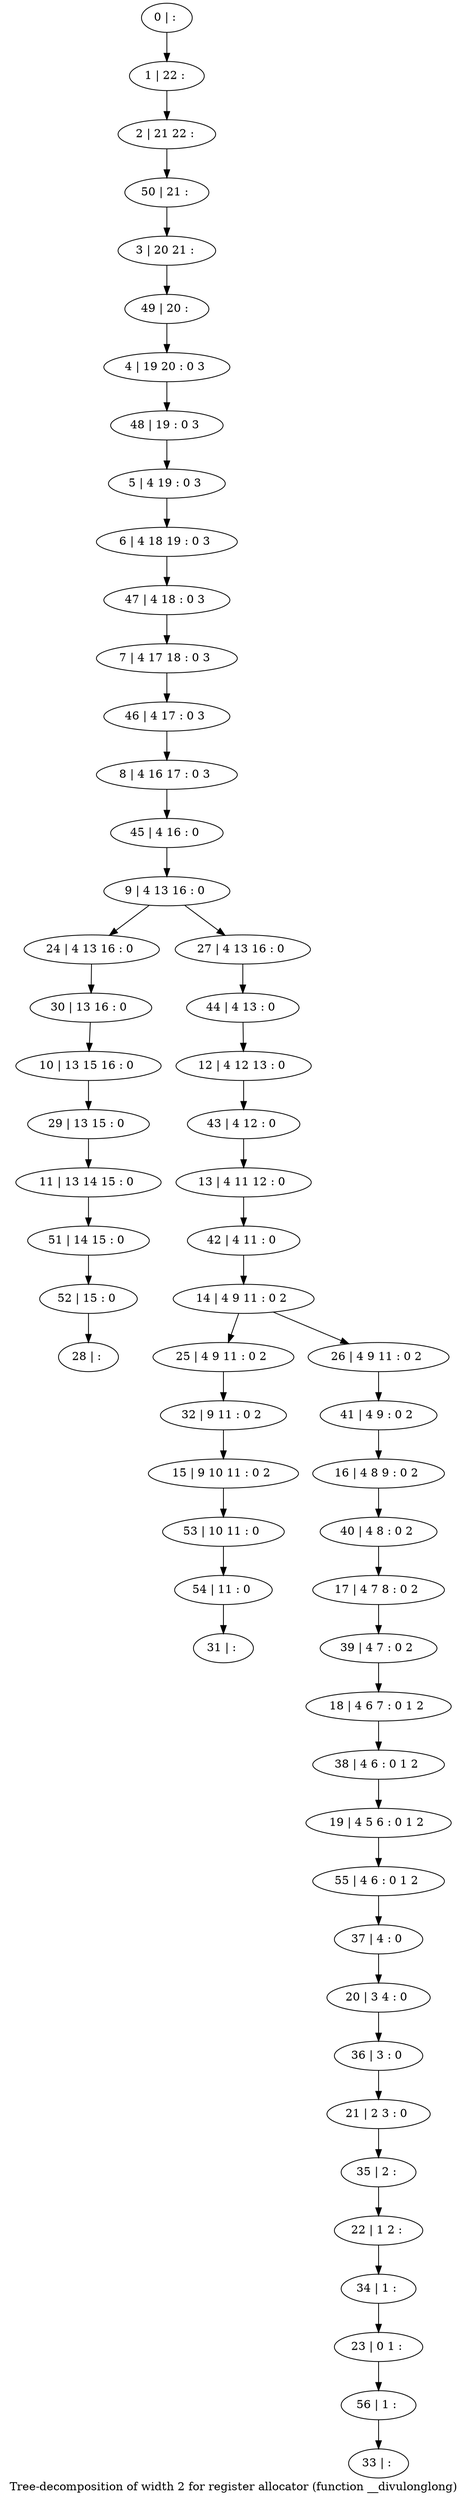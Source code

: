 digraph G {
graph [label="Tree-decomposition of width 2 for register allocator (function __divulonglong)"]
0[label="0 | : "];
1[label="1 | 22 : "];
2[label="2 | 21 22 : "];
3[label="3 | 20 21 : "];
4[label="4 | 19 20 : 0 3 "];
5[label="5 | 4 19 : 0 3 "];
6[label="6 | 4 18 19 : 0 3 "];
7[label="7 | 4 17 18 : 0 3 "];
8[label="8 | 4 16 17 : 0 3 "];
9[label="9 | 4 13 16 : 0 "];
10[label="10 | 13 15 16 : 0 "];
11[label="11 | 13 14 15 : 0 "];
12[label="12 | 4 12 13 : 0 "];
13[label="13 | 4 11 12 : 0 "];
14[label="14 | 4 9 11 : 0 2 "];
15[label="15 | 9 10 11 : 0 2 "];
16[label="16 | 4 8 9 : 0 2 "];
17[label="17 | 4 7 8 : 0 2 "];
18[label="18 | 4 6 7 : 0 1 2 "];
19[label="19 | 4 5 6 : 0 1 2 "];
20[label="20 | 3 4 : 0 "];
21[label="21 | 2 3 : 0 "];
22[label="22 | 1 2 : "];
23[label="23 | 0 1 : "];
24[label="24 | 4 13 16 : 0 "];
25[label="25 | 4 9 11 : 0 2 "];
26[label="26 | 4 9 11 : 0 2 "];
27[label="27 | 4 13 16 : 0 "];
28[label="28 | : "];
29[label="29 | 13 15 : 0 "];
30[label="30 | 13 16 : 0 "];
31[label="31 | : "];
32[label="32 | 9 11 : 0 2 "];
33[label="33 | : "];
34[label="34 | 1 : "];
35[label="35 | 2 : "];
36[label="36 | 3 : 0 "];
37[label="37 | 4 : 0 "];
38[label="38 | 4 6 : 0 1 2 "];
39[label="39 | 4 7 : 0 2 "];
40[label="40 | 4 8 : 0 2 "];
41[label="41 | 4 9 : 0 2 "];
42[label="42 | 4 11 : 0 "];
43[label="43 | 4 12 : 0 "];
44[label="44 | 4 13 : 0 "];
45[label="45 | 4 16 : 0 "];
46[label="46 | 4 17 : 0 3 "];
47[label="47 | 4 18 : 0 3 "];
48[label="48 | 19 : 0 3 "];
49[label="49 | 20 : "];
50[label="50 | 21 : "];
51[label="51 | 14 15 : 0 "];
52[label="52 | 15 : 0 "];
53[label="53 | 10 11 : 0 "];
54[label="54 | 11 : 0 "];
55[label="55 | 4 6 : 0 1 2 "];
56[label="56 | 1 : "];
0->1 ;
1->2 ;
5->6 ;
9->24 ;
14->25 ;
14->26 ;
9->27 ;
29->11 ;
10->29 ;
30->10 ;
24->30 ;
32->15 ;
25->32 ;
34->23 ;
22->34 ;
35->22 ;
21->35 ;
36->21 ;
20->36 ;
37->20 ;
38->19 ;
18->38 ;
39->18 ;
17->39 ;
40->17 ;
16->40 ;
41->16 ;
26->41 ;
42->14 ;
13->42 ;
43->13 ;
12->43 ;
44->12 ;
27->44 ;
45->9 ;
8->45 ;
46->8 ;
7->46 ;
47->7 ;
6->47 ;
48->5 ;
4->48 ;
49->4 ;
3->49 ;
50->3 ;
2->50 ;
11->51 ;
52->28 ;
51->52 ;
15->53 ;
54->31 ;
53->54 ;
55->37 ;
19->55 ;
56->33 ;
23->56 ;
}
